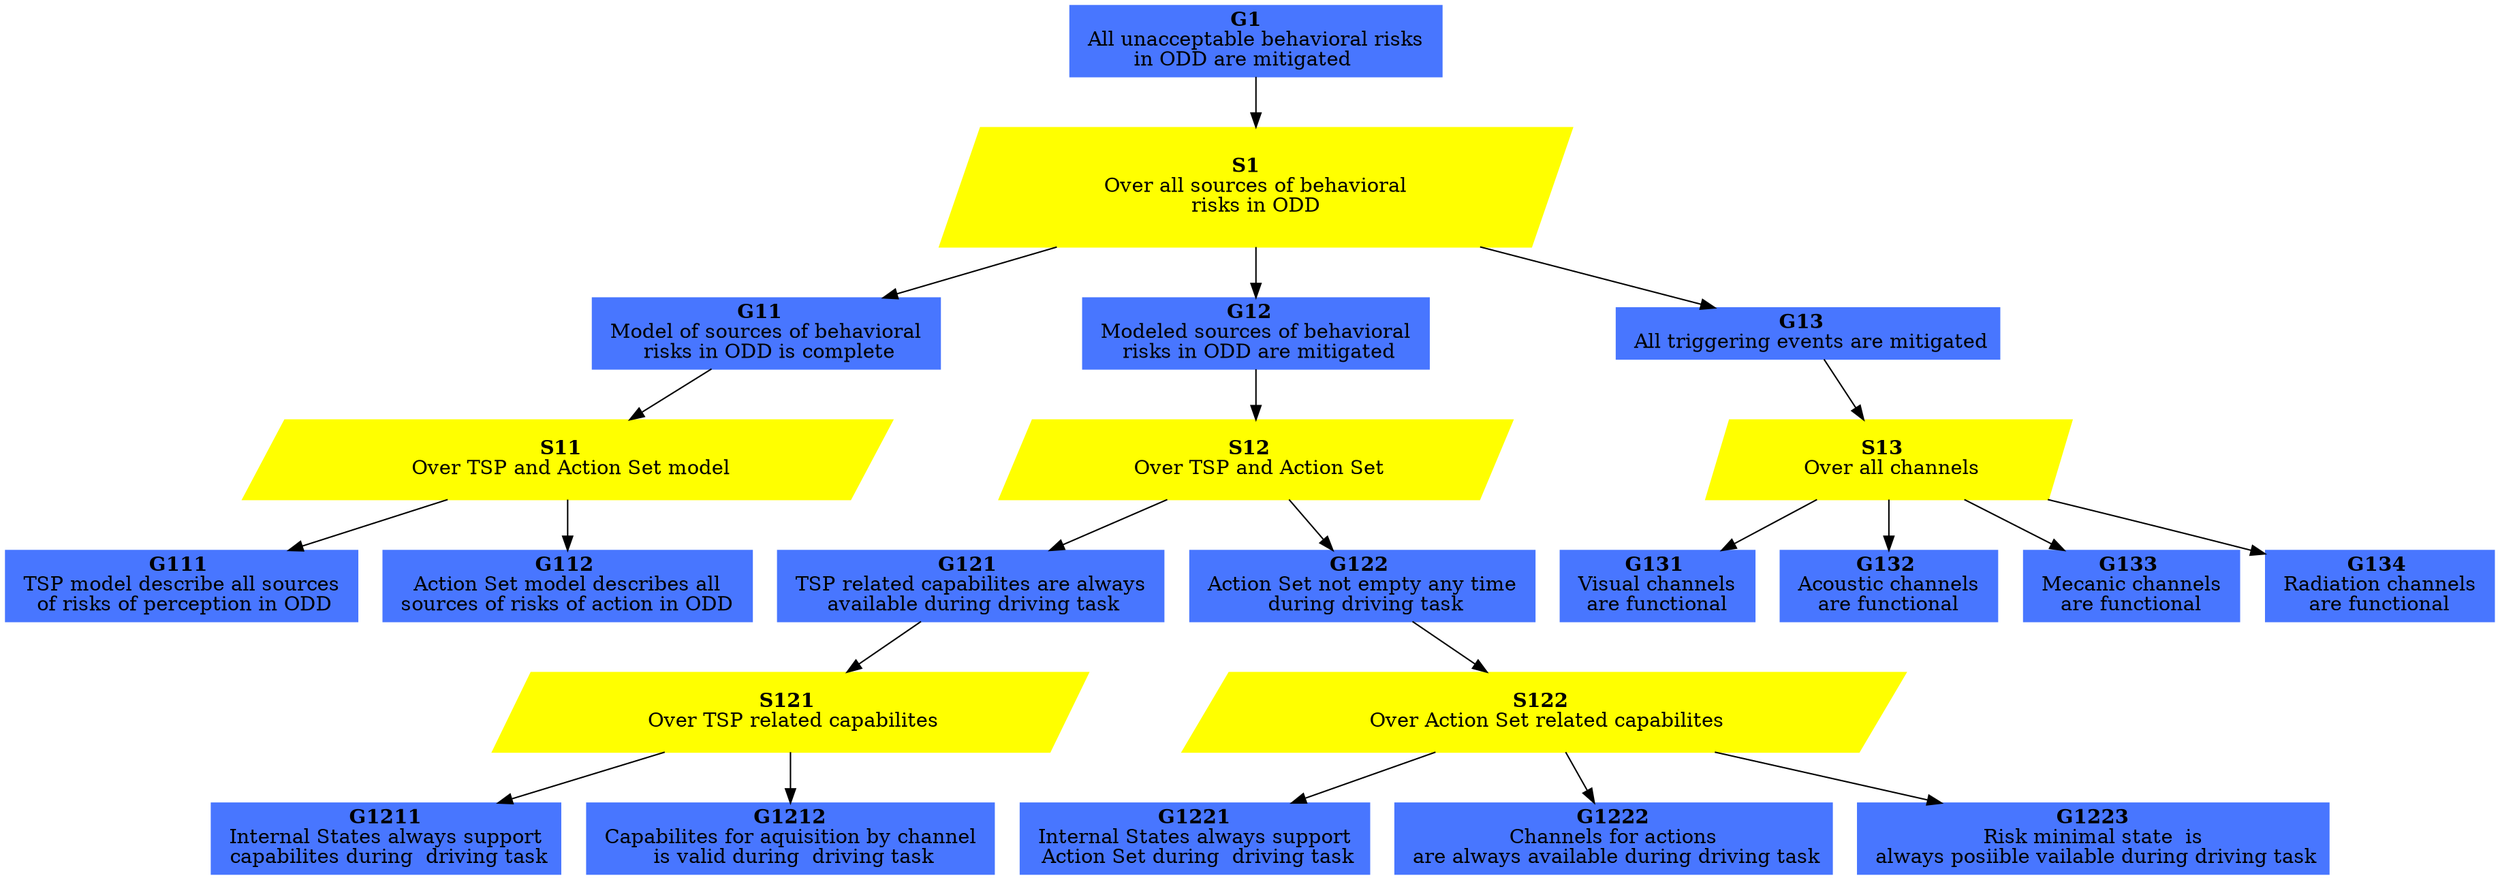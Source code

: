 digraph myGraph
{
G1    [label =  <<b>G1   </b><br/> All unacceptable behavioral risks <br/>in ODD are mitigated    >,  shape=box, color=royalblue1, style=filled];
S1    [label =  <<b>S1   </b><br/> Over all sources of behavioral <br/> risks in ODD >,  shape=polygon, sides=4, skew=0.14, margin="0.001, 0.001", color=yellow, style=filled];
G11   [label =  <<b>G11  </b><br/> Model of sources of behavioral <br/> risks in ODD is complete>,  shape=box, color=royalblue1, style=filled];
S11   [label =  <<b>S11  </b><br/> Over TSP and Action Set model>,  shape=polygon, sides=4, skew=0.14, margin="0.001, 0.001", color=yellow, style=filled];
G111  [label =  <<b>G111 </b><br/> TSP model describe all sources <br/> of risks of perception in ODD>,  shape=box, color=royalblue1, style=filled];
G112  [label =  <<b>G112 </b><br/> Action Set model describes all <br/> sources of risks of action in ODD >,  shape=box, color=royalblue1, style=filled];
G12   [label =  <<b>G12  </b><br/> Modeled sources of behavioral <br/> risks in ODD are mitigated>,  shape=box, color=royalblue1, style=filled];
S12   [label =  <<b>S12  </b><br/> Over TSP and Action Set>,  shape=polygon, sides=4, skew=0.14, margin="0.001, 0.001", color=yellow, style=filled];
G121  [label =  <<b>G121 </b><br/> TSP related capabilites are always <br/> available during driving task>,  shape=box, color=royalblue1, style=filled];
S121  [label =  <<b>S121 </b><br/> Over TSP related capabilites>,  shape=polygon, sides=4, skew=0.14, margin="0.001, 0.001", color=yellow, style=filled];
G1211 [label =  <<b>G1211</b><br/> Internal States always support <br/> capabilites during  driving task>,  shape=box, color=royalblue1, style=filled];
G1212 [label =  <<b>G1212</b><br/> Capabilites for aquisition by channel <br/> is valid during  driving task>,  shape=box, color=royalblue1, style=filled];
G122  [label =  <<b>G122 </b><br/> Action Set not empty any time <br/> during driving task>,  shape=box, color=royalblue1, style=filled];
S122  [label =  <<b>S122 </b><br/> Over Action Set related capabilites>,  shape=polygon, sides=4, skew=0.14, margin="0.001, 0.001", color=yellow, style=filled];
G1221 [label =  <<b>G1221</b><br/> Internal States always support <br/> Action Set during  driving task>,  shape=box, color=royalblue1, style=filled];
G1222 [label =  <<b>G1222</b><br/> Channels for actions <br/> are always available during driving task>,  shape=box, color=royalblue1, style=filled];
G1223 [label =  <<b>G1223</b><br/> Risk minimal state  is <br/> always posiible vailable during driving task>,  shape=box, color=royalblue1, style=filled];
G13   [label =  <<b>G13  </b><br/> All triggering events are mitigated>,  shape=box, color=royalblue1, style=filled];
S13   [label =  <<b>S13  </b><br/> Over all channels>,  shape=polygon, sides=4, skew=0.14, margin="0.001, 0.001", color=yellow, style=filled];
G131  [label =  <<b>G131 </b><br/> Visual channels <br/>are functional>,  shape=box, color=royalblue1, style=filled];
G132  [label =  <<b>G132 </b><br/> Acoustic channels <br/>are functional>,  shape=box, color=royalblue1, style=filled];
G133  [label =  <<b>G133 </b><br/> Mecanic channels <br/>are functional>,  shape=box, color=royalblue1, style=filled];
G134  [label =  <<b>G134 </b><br/> Radiation channels <br/>are functional>,  shape=box, color=royalblue1, style=filled];
G1    -> S1;
   S1    -> G11;
  S1    -> G12;
  S1    -> G13;
  G11   -> S11;
  G12   -> S12;
  G13   -> S13;
  S11   -> G111;
 S11   -> G112;
 S12   -> G121;
 S12   -> G122;
 S13   -> G131;
 S13   -> G132;
 S13   -> G133;
 S13   -> G134;
 G121  -> S121;
 S121  -> G1211;
S121  -> G1212;
G122  -> S122;
 S122  -> G1221;
S122  -> G1222;
S122  -> G1223;
}
